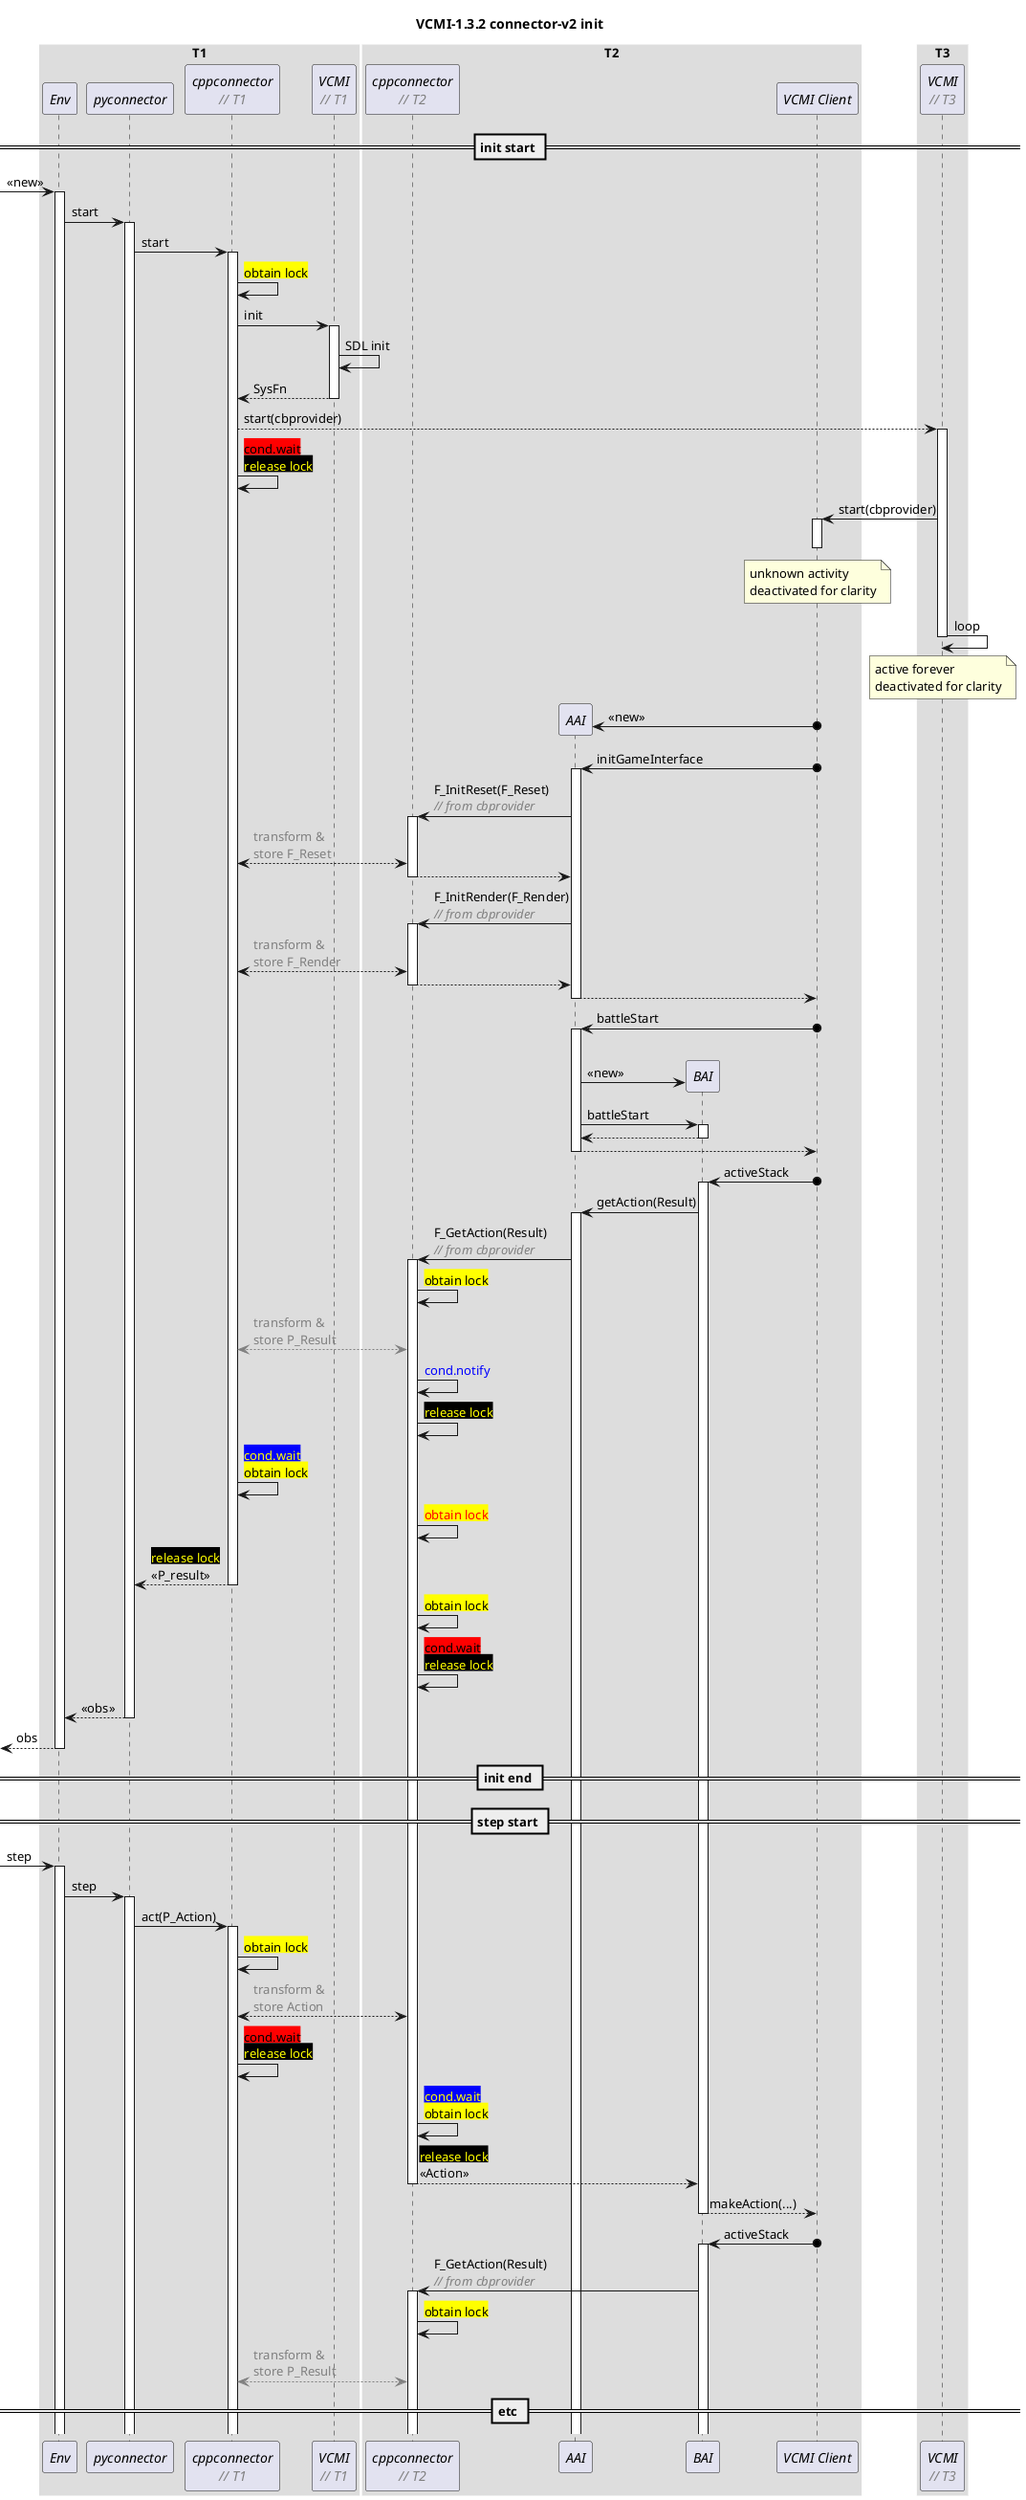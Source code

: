 @startuml "vcmi-1.32-reset-endbattle"

title "VCMI-1.3.2 connector-v2 init"

skinparam sequenceBoxBorderColor #FFF

!$nbsp = "<U+00A0>"

' workaround the fact that text alignment can only be
' set globally. Using hspace(n) returns N monospaced
' $nbsp chars
!function $hspace($length)
  !$res = ""
  !$i = $length
  !while $i > 0
    !$res = $res + $nbsp
    !$i = $i - 1
  !endwhile
  !return "<font:monospaced>"+$res+"</font>"
!endfunction

!function $desc($txt)
  !return "<font:Arial><color:Gray><i>// "+$txt+"</i></color></font>"
!endfunction

!function $wait($set)
  !if ($set == 0)
    !return "<back:red>cond.wait</back>\n"+$lock(0)
  !endif

  !return "<color:yellow><back:blue>cond.wait</back></color>\n"+$lock(1,1)
!endfunction

!function $notify()
  !return "<color:blue>cond.notify</color>"
!endfunction

!function $lock($obtain)
  !if ($obtain == 1)
    !return "<back:yellow>obtain lock</back>"
  !else
    !return "<color:yellow><back:black>release lock</back></color>"
  !endif
!endfunction

!function $lock($obtain, $success)
  !if ($obtain == 0 || $success == 1)
    !return $lock($obtain)
  !endif
  ' failed to obtain
  !return "<back:yellow><color:red>obtain lock</color></back>"
!endfunction

!function $sharevar($name)
  !return "<color:gray>transform &</color>\n<color:gray>store "+$name+"</color>"
!endfunction

box T1
participant "//Env//" as env
participant "//pyconnector//" as py
participant "//cppconnector//\n$desc(T1)" as cpp1
participant "//VCMI//\n$desc('T1')" as vcmi1
end box

box T2
participant "//cppconnector//\n$desc(T2)" as cpp2
participant "//AAI//" as aai
participant "//BAI//" as bai
participant "//VCMI Client//" as vcmiclient
end box

box T3
participant "//VCMI//\n$desc('T3')" as vcmi3
end box

== init start ==

-> env ++ : <<new>>
env -> py ++ : start
py -> cpp1 ++ : start
cpp1 -> cpp1 : $lock(1,1)
cpp1 -> vcmi1 ++ : init
vcmi1 -> vcmi1 : SDL init
vcmi1 --> cpp1 -- : SysFn
cpp1 --> vcmi3 ++ : start(cbprovider)
cpp1 -> cpp1 : $wait(0)

vcmi3 -> vcmiclient ++ : start(cbprovider)
note over vcmiclient : unknown activity\ndeactivated for clarity
deactivate vcmiclient
vcmi3 -> vcmi3 -- : loop
note over vcmi3 : active forever\ndeactivated for clarity

vcmiclient o-> aai ** : <<new>>
vcmiclient o-> aai ++ : initGameInterface

aai -> cpp2 ++ : F_InitReset(F_Reset)\n$desc("from cbprovider")
cpp2 <--> cpp1 : $sharevar(F_Reset)
cpp2 --> aai -- :

' aai -> cpp2 ++ : InitActFn(ActFn)
' cpp2 <--> cpp1 : $sharevar(ActFn)
' cpp2 --> aai -- :

aai -> cpp2 ++ : F_InitRender(F_Render)\n$desc("from cbprovider")
cpp2 <--> cpp1 : $sharevar(F_Render)
cpp2 --> aai -- :


aai --> vcmiclient -- :

vcmiclient o-> aai ++ : battleStart
|||
aai -> bai ** : <<new>>

aai -> bai ++ : battleStart
bai --> aai -- :
aai --> vcmiclient -- :
vcmiclient o-> bai ++ : activeStack
bai -> aai ++ : getAction(Result)
aai -> cpp2 ++ : F_GetAction(Result)\n$desc("from cbprovider")
cpp2 -> cpp2 : $lock(1,1)
cpp2 <--[#gray]> cpp1 : $sharevar(P_Result)
cpp2 -> cpp2 : $notify()
cpp2 -> cpp2 : $lock(0)
cpp1 -> cpp1 : $wait(1)
cpp2 -> cpp2 : $lock(1,0)
cpp1 --> py -- : $lock(0)\n<<P_result>>
cpp2 -> cpp2 : $lock(1,1)
cpp2 -> cpp2 : $wait(0)
py --> env -- : <<obs>>
[<-- env -- : obs

== init end ==
== step start ==
' ======================== STEP ========================

[-> env ++ : step
env -> py ++ : step
py -> cpp1 ++ : act(P_Action)
cpp1 -> cpp1 : $lock(1,1)
cpp1 <--> cpp2 : $sharevar(Action)
cpp1 -> cpp1 : $wait(0)
cpp2 -> cpp2 : $wait(1)
cpp2 --> bai -- : $lock(0)\n<<Action>>
bai --> vcmiclient -- : makeAction(...)

vcmiclient o-> bai ++ : activeStack
bai -> cpp2 ++ : F_GetAction(Result)\n$desc("from cbprovider")
cpp2 -> cpp2 : $lock(1,1)
cpp2 <--[#gray]> cpp1 : $sharevar(P_Result)
== etc ==

@enduml
